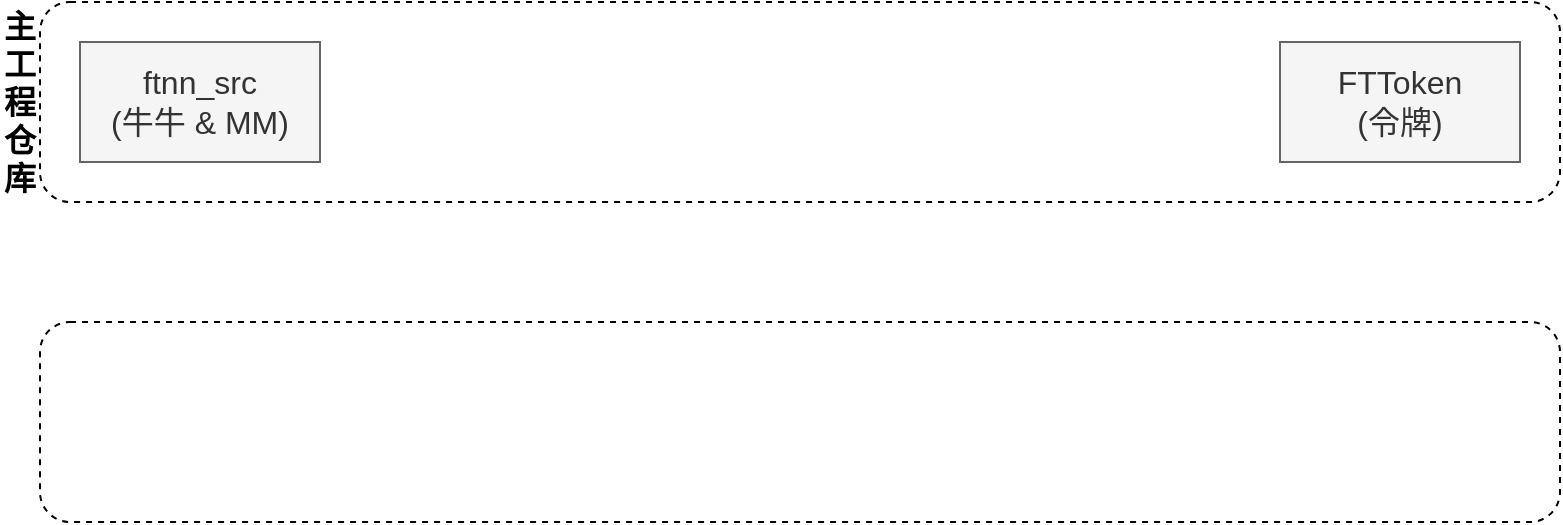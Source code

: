 <mxfile version="14.9.4" type="github">
  <diagram id="AYthRm2m7FlC3DLxdr1J" name="Page-1">
    <mxGraphModel dx="1185" dy="635" grid="1" gridSize="10" guides="1" tooltips="1" connect="1" arrows="1" fold="1" page="1" pageScale="1" pageWidth="827" pageHeight="1169" math="0" shadow="0">
      <root>
        <mxCell id="0" />
        <mxCell id="1" parent="0" />
        <mxCell id="wU05Sa--kA8XbPVH1Ixm-2" value="" style="rounded=1;whiteSpace=wrap;html=1;fillColor=none;dashed=1;" vertex="1" parent="1">
          <mxGeometry x="40" y="40" width="760" height="100" as="geometry" />
        </mxCell>
        <mxCell id="wU05Sa--kA8XbPVH1Ixm-3" value="主工程仓库" style="text;html=1;strokeColor=none;fillColor=none;align=left;verticalAlign=middle;whiteSpace=wrap;rounded=0;dashed=1;fontSize=16;fontStyle=1" vertex="1" parent="1">
          <mxGeometry x="20" y="40" width="20" height="100" as="geometry" />
        </mxCell>
        <mxCell id="wU05Sa--kA8XbPVH1Ixm-5" value="ftnn_src&lt;br&gt;(牛牛 &amp;amp; MM)" style="rounded=0;whiteSpace=wrap;html=1;fontSize=16;fillColor=#f5f5f5;align=center;strokeColor=#666666;fontColor=#333333;" vertex="1" parent="1">
          <mxGeometry x="60" y="60" width="120" height="60" as="geometry" />
        </mxCell>
        <mxCell id="wU05Sa--kA8XbPVH1Ixm-6" value="FTToken&lt;br&gt;(令牌)" style="rounded=0;whiteSpace=wrap;html=1;fontSize=16;fillColor=#f5f5f5;align=center;strokeColor=#666666;fontColor=#333333;" vertex="1" parent="1">
          <mxGeometry x="660" y="60" width="120" height="60" as="geometry" />
        </mxCell>
        <mxCell id="wU05Sa--kA8XbPVH1Ixm-7" value="" style="rounded=1;whiteSpace=wrap;html=1;fillColor=none;dashed=1;" vertex="1" parent="1">
          <mxGeometry x="40" y="200" width="760" height="100" as="geometry" />
        </mxCell>
      </root>
    </mxGraphModel>
  </diagram>
</mxfile>
